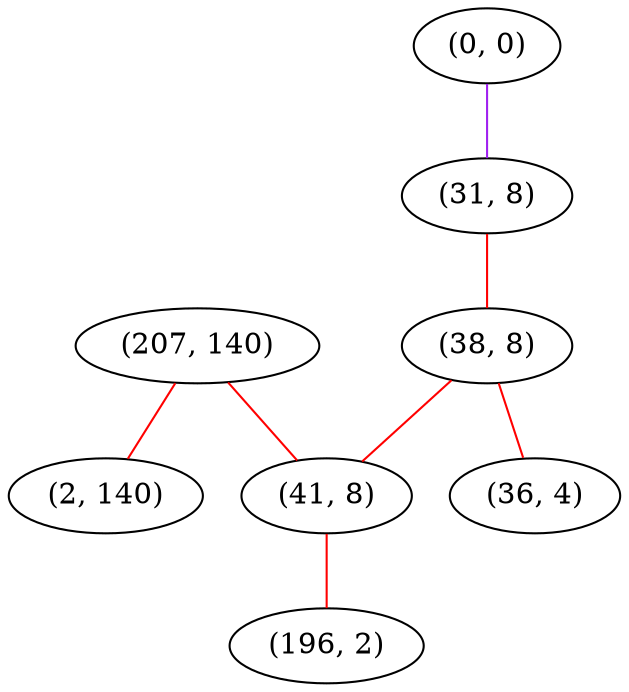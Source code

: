 graph "" {
"(207, 140)";
"(0, 0)";
"(31, 8)";
"(38, 8)";
"(41, 8)";
"(36, 4)";
"(2, 140)";
"(196, 2)";
"(207, 140)" -- "(41, 8)"  [color=red, key=0, weight=1];
"(207, 140)" -- "(2, 140)"  [color=red, key=0, weight=1];
"(0, 0)" -- "(31, 8)"  [color=purple, key=0, weight=4];
"(31, 8)" -- "(38, 8)"  [color=red, key=0, weight=1];
"(38, 8)" -- "(41, 8)"  [color=red, key=0, weight=1];
"(38, 8)" -- "(36, 4)"  [color=red, key=0, weight=1];
"(41, 8)" -- "(196, 2)"  [color=red, key=0, weight=1];
}
